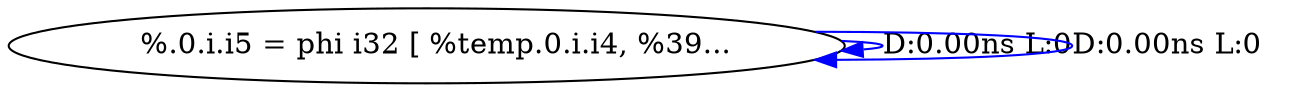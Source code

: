 digraph {
Node0x40d5cc0[label="  %.0.i.i5 = phi i32 [ %temp.0.i.i4, %39..."];
Node0x40d5cc0 -> Node0x40d5cc0[label="D:0.00ns L:0",color=blue];
Node0x40d5cc0 -> Node0x40d5cc0[label="D:0.00ns L:0",color=blue];
}
